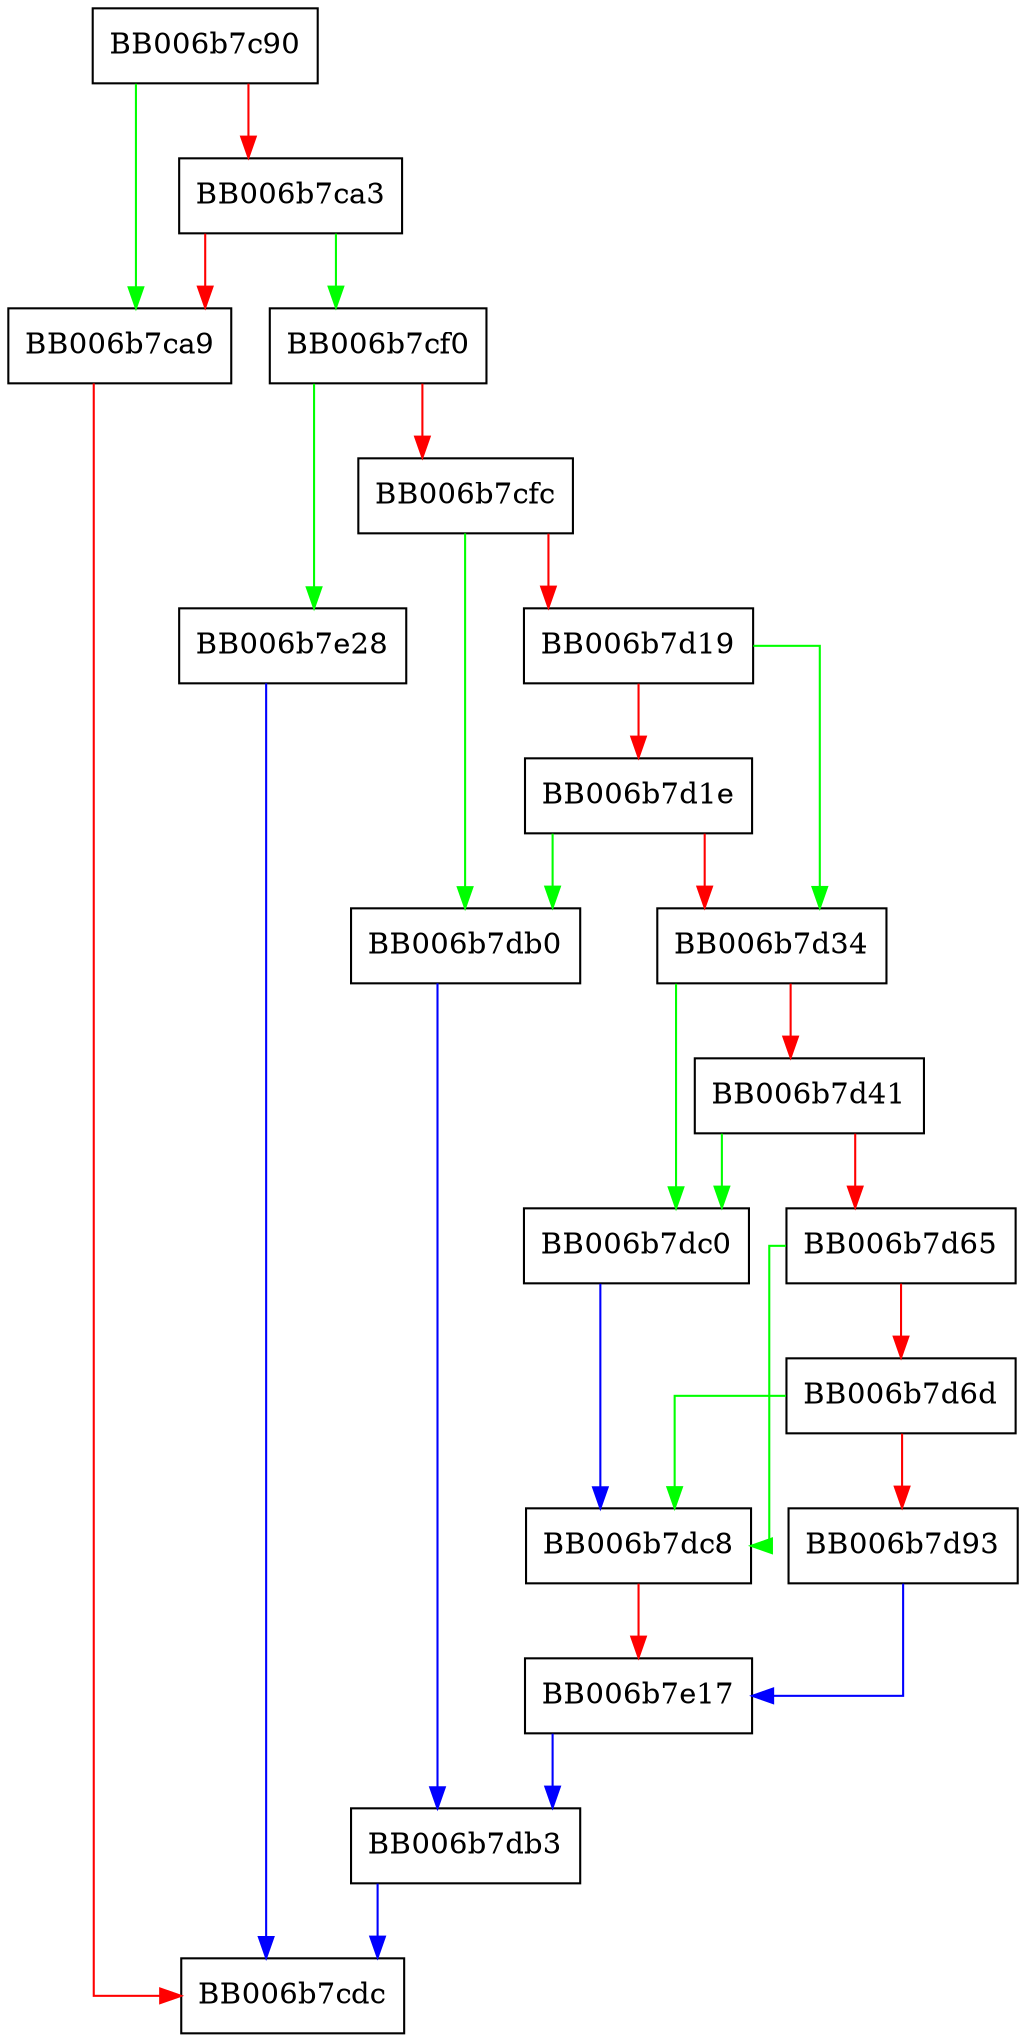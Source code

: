 digraph x448_to_SubjectPublicKeyInfo_der_encode {
  node [shape="box"];
  graph [splines=ortho];
  BB006b7c90 -> BB006b7ca9 [color="green"];
  BB006b7c90 -> BB006b7ca3 [color="red"];
  BB006b7ca3 -> BB006b7cf0 [color="green"];
  BB006b7ca3 -> BB006b7ca9 [color="red"];
  BB006b7ca9 -> BB006b7cdc [color="red"];
  BB006b7cf0 -> BB006b7e28 [color="green"];
  BB006b7cf0 -> BB006b7cfc [color="red"];
  BB006b7cfc -> BB006b7db0 [color="green"];
  BB006b7cfc -> BB006b7d19 [color="red"];
  BB006b7d19 -> BB006b7d34 [color="green"];
  BB006b7d19 -> BB006b7d1e [color="red"];
  BB006b7d1e -> BB006b7db0 [color="green"];
  BB006b7d1e -> BB006b7d34 [color="red"];
  BB006b7d34 -> BB006b7dc0 [color="green"];
  BB006b7d34 -> BB006b7d41 [color="red"];
  BB006b7d41 -> BB006b7dc0 [color="green"];
  BB006b7d41 -> BB006b7d65 [color="red"];
  BB006b7d65 -> BB006b7dc8 [color="green"];
  BB006b7d65 -> BB006b7d6d [color="red"];
  BB006b7d6d -> BB006b7dc8 [color="green"];
  BB006b7d6d -> BB006b7d93 [color="red"];
  BB006b7d93 -> BB006b7e17 [color="blue"];
  BB006b7db0 -> BB006b7db3 [color="blue"];
  BB006b7db3 -> BB006b7cdc [color="blue"];
  BB006b7dc0 -> BB006b7dc8 [color="blue"];
  BB006b7dc8 -> BB006b7e17 [color="red"];
  BB006b7e17 -> BB006b7db3 [color="blue"];
  BB006b7e28 -> BB006b7cdc [color="blue"];
}